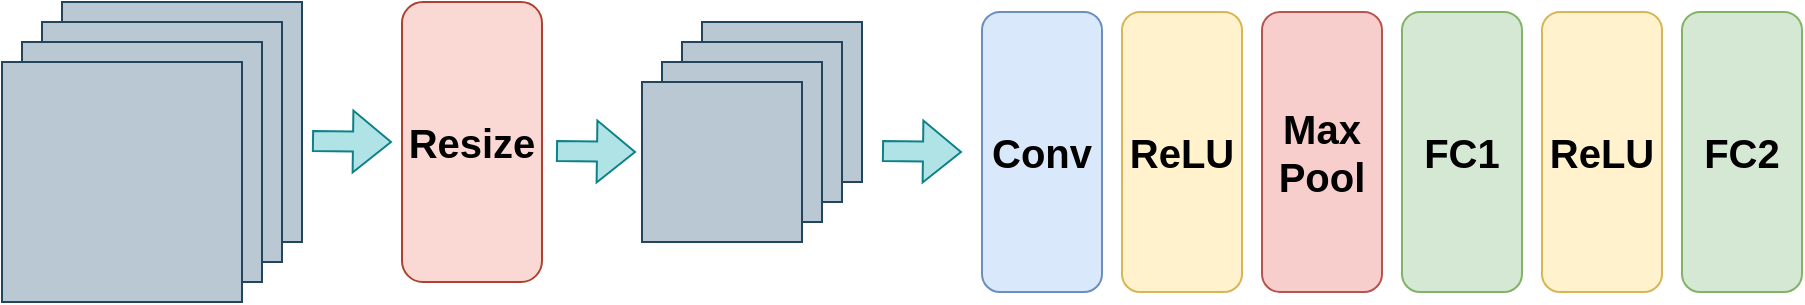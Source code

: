 <mxfile version="22.0.0" type="device">
  <diagram name="第 1 页" id="4CEETFgeryz99YkwuXQg">
    <mxGraphModel dx="1669" dy="508" grid="1" gridSize="10" guides="1" tooltips="1" connect="1" arrows="1" fold="1" page="1" pageScale="1" pageWidth="827" pageHeight="1169" math="0" shadow="0">
      <root>
        <mxCell id="0" />
        <mxCell id="1" parent="0" />
        <mxCell id="s7djdmXtkBVAlTNJ39rU-1" value="&lt;font style=&quot;font-size: 20px;&quot;&gt;&lt;b&gt;Conv&lt;/b&gt;&lt;/font&gt;" style="rounded=1;whiteSpace=wrap;html=1;fillColor=#dae8fc;strokeColor=#6c8ebf;" parent="1" vertex="1">
          <mxGeometry x="270" y="245" width="60" height="140" as="geometry" />
        </mxCell>
        <mxCell id="s7djdmXtkBVAlTNJ39rU-3" value="&lt;span style=&quot;font-size: 20px;&quot;&gt;&lt;b&gt;ReLU&lt;br&gt;&lt;/b&gt;&lt;/span&gt;" style="rounded=1;whiteSpace=wrap;html=1;fillColor=#fff2cc;strokeColor=#d6b656;" parent="1" vertex="1">
          <mxGeometry x="340" y="245" width="60" height="140" as="geometry" />
        </mxCell>
        <mxCell id="s7djdmXtkBVAlTNJ39rU-4" value="&lt;span style=&quot;font-size: 20px;&quot;&gt;&lt;b&gt;Max&lt;br&gt;Pool&lt;br&gt;&lt;/b&gt;&lt;/span&gt;" style="rounded=1;whiteSpace=wrap;html=1;fillColor=#f8cecc;strokeColor=#b85450;" parent="1" vertex="1">
          <mxGeometry x="410" y="245" width="60" height="140" as="geometry" />
        </mxCell>
        <mxCell id="s7djdmXtkBVAlTNJ39rU-5" value="&lt;span style=&quot;font-size: 20px;&quot;&gt;&lt;b&gt;FC1&lt;/b&gt;&lt;/span&gt;" style="rounded=1;whiteSpace=wrap;html=1;fillColor=#d5e8d4;strokeColor=#82b366;" parent="1" vertex="1">
          <mxGeometry x="480" y="245" width="60" height="140" as="geometry" />
        </mxCell>
        <mxCell id="s7djdmXtkBVAlTNJ39rU-6" value="&lt;font style=&quot;font-size: 20px;&quot;&gt;&lt;b&gt;FC2&lt;/b&gt;&lt;/font&gt;" style="rounded=1;whiteSpace=wrap;html=1;fillColor=#d5e8d4;strokeColor=#82b366;" parent="1" vertex="1">
          <mxGeometry x="620" y="245" width="60" height="140" as="geometry" />
        </mxCell>
        <mxCell id="s7djdmXtkBVAlTNJ39rU-16" value="" style="group;" parent="1" vertex="1" connectable="0">
          <mxGeometry x="-220" y="240" width="150" height="150" as="geometry" />
        </mxCell>
        <mxCell id="s7djdmXtkBVAlTNJ39rU-12" value="" style="whiteSpace=wrap;html=1;aspect=fixed;fillColor=#bac8d3;strokeColor=#23445d;" parent="s7djdmXtkBVAlTNJ39rU-16" vertex="1">
          <mxGeometry x="30" width="120" height="120" as="geometry" />
        </mxCell>
        <mxCell id="s7djdmXtkBVAlTNJ39rU-13" value="" style="whiteSpace=wrap;html=1;aspect=fixed;fillColor=#bac8d3;strokeColor=#23445d;" parent="s7djdmXtkBVAlTNJ39rU-16" vertex="1">
          <mxGeometry x="20" y="10" width="120" height="120" as="geometry" />
        </mxCell>
        <mxCell id="s7djdmXtkBVAlTNJ39rU-14" value="" style="whiteSpace=wrap;html=1;aspect=fixed;fillColor=#bac8d3;strokeColor=#23445d;" parent="s7djdmXtkBVAlTNJ39rU-16" vertex="1">
          <mxGeometry x="10" y="20" width="120" height="120" as="geometry" />
        </mxCell>
        <mxCell id="s7djdmXtkBVAlTNJ39rU-15" value="" style="whiteSpace=wrap;html=1;aspect=fixed;fillColor=#bac8d3;strokeColor=#23445d;" parent="s7djdmXtkBVAlTNJ39rU-16" vertex="1">
          <mxGeometry y="30" width="120" height="120" as="geometry" />
        </mxCell>
        <mxCell id="s7djdmXtkBVAlTNJ39rU-22" value="" style="group" parent="1" vertex="1" connectable="0">
          <mxGeometry x="100" y="250" width="110" height="110" as="geometry" />
        </mxCell>
        <mxCell id="s7djdmXtkBVAlTNJ39rU-17" value="" style="whiteSpace=wrap;html=1;aspect=fixed;fillColor=#bac8d3;strokeColor=#23445d;" parent="s7djdmXtkBVAlTNJ39rU-22" vertex="1">
          <mxGeometry x="30" width="80" height="80" as="geometry" />
        </mxCell>
        <mxCell id="s7djdmXtkBVAlTNJ39rU-19" value="" style="whiteSpace=wrap;html=1;aspect=fixed;fillColor=#bac8d3;strokeColor=#23445d;" parent="s7djdmXtkBVAlTNJ39rU-22" vertex="1">
          <mxGeometry x="20" y="10" width="80" height="80" as="geometry" />
        </mxCell>
        <mxCell id="s7djdmXtkBVAlTNJ39rU-20" value="" style="whiteSpace=wrap;html=1;aspect=fixed;fillColor=#bac8d3;strokeColor=#23445d;" parent="s7djdmXtkBVAlTNJ39rU-22" vertex="1">
          <mxGeometry x="10" y="20" width="80" height="80" as="geometry" />
        </mxCell>
        <mxCell id="s7djdmXtkBVAlTNJ39rU-21" value="" style="whiteSpace=wrap;html=1;aspect=fixed;fillColor=#bac8d3;strokeColor=#23445d;" parent="s7djdmXtkBVAlTNJ39rU-22" vertex="1">
          <mxGeometry y="30" width="80" height="80" as="geometry" />
        </mxCell>
        <mxCell id="s7djdmXtkBVAlTNJ39rU-25" value="&lt;span style=&quot;font-size: 20px;&quot;&gt;&lt;b&gt;Resize&lt;/b&gt;&lt;/span&gt;" style="rounded=1;whiteSpace=wrap;html=1;fillColor=#fad9d5;strokeColor=#ae4132;" parent="1" vertex="1">
          <mxGeometry x="-20" y="240" width="70" height="140" as="geometry" />
        </mxCell>
        <mxCell id="s7djdmXtkBVAlTNJ39rU-26" value="" style="shape=flexArrow;endArrow=classic;html=1;rounded=0;fillColor=#b0e3e6;strokeColor=#0e8088;" parent="1" edge="1">
          <mxGeometry width="50" height="50" relative="1" as="geometry">
            <mxPoint x="-65" y="309.5" as="sourcePoint" />
            <mxPoint x="-25" y="310" as="targetPoint" />
          </mxGeometry>
        </mxCell>
        <mxCell id="s7djdmXtkBVAlTNJ39rU-27" value="" style="shape=flexArrow;endArrow=classic;html=1;rounded=0;fillColor=#b0e3e6;strokeColor=#0e8088;" parent="1" edge="1">
          <mxGeometry width="50" height="50" relative="1" as="geometry">
            <mxPoint x="57" y="314.5" as="sourcePoint" />
            <mxPoint x="97" y="315" as="targetPoint" />
          </mxGeometry>
        </mxCell>
        <mxCell id="s7djdmXtkBVAlTNJ39rU-29" value="" style="shape=flexArrow;endArrow=classic;html=1;rounded=0;fillColor=#b0e3e6;strokeColor=#0e8088;" parent="1" edge="1">
          <mxGeometry width="50" height="50" relative="1" as="geometry">
            <mxPoint x="220" y="314.5" as="sourcePoint" />
            <mxPoint x="260" y="315" as="targetPoint" />
          </mxGeometry>
        </mxCell>
        <mxCell id="HIzp4NZOcVO4NT1tl-fH-1" value="&lt;span style=&quot;font-size: 20px;&quot;&gt;&lt;b&gt;ReLU&lt;br&gt;&lt;/b&gt;&lt;/span&gt;" style="rounded=1;whiteSpace=wrap;html=1;fillColor=#fff2cc;strokeColor=#d6b656;" vertex="1" parent="1">
          <mxGeometry x="550" y="245" width="60" height="140" as="geometry" />
        </mxCell>
      </root>
    </mxGraphModel>
  </diagram>
</mxfile>
